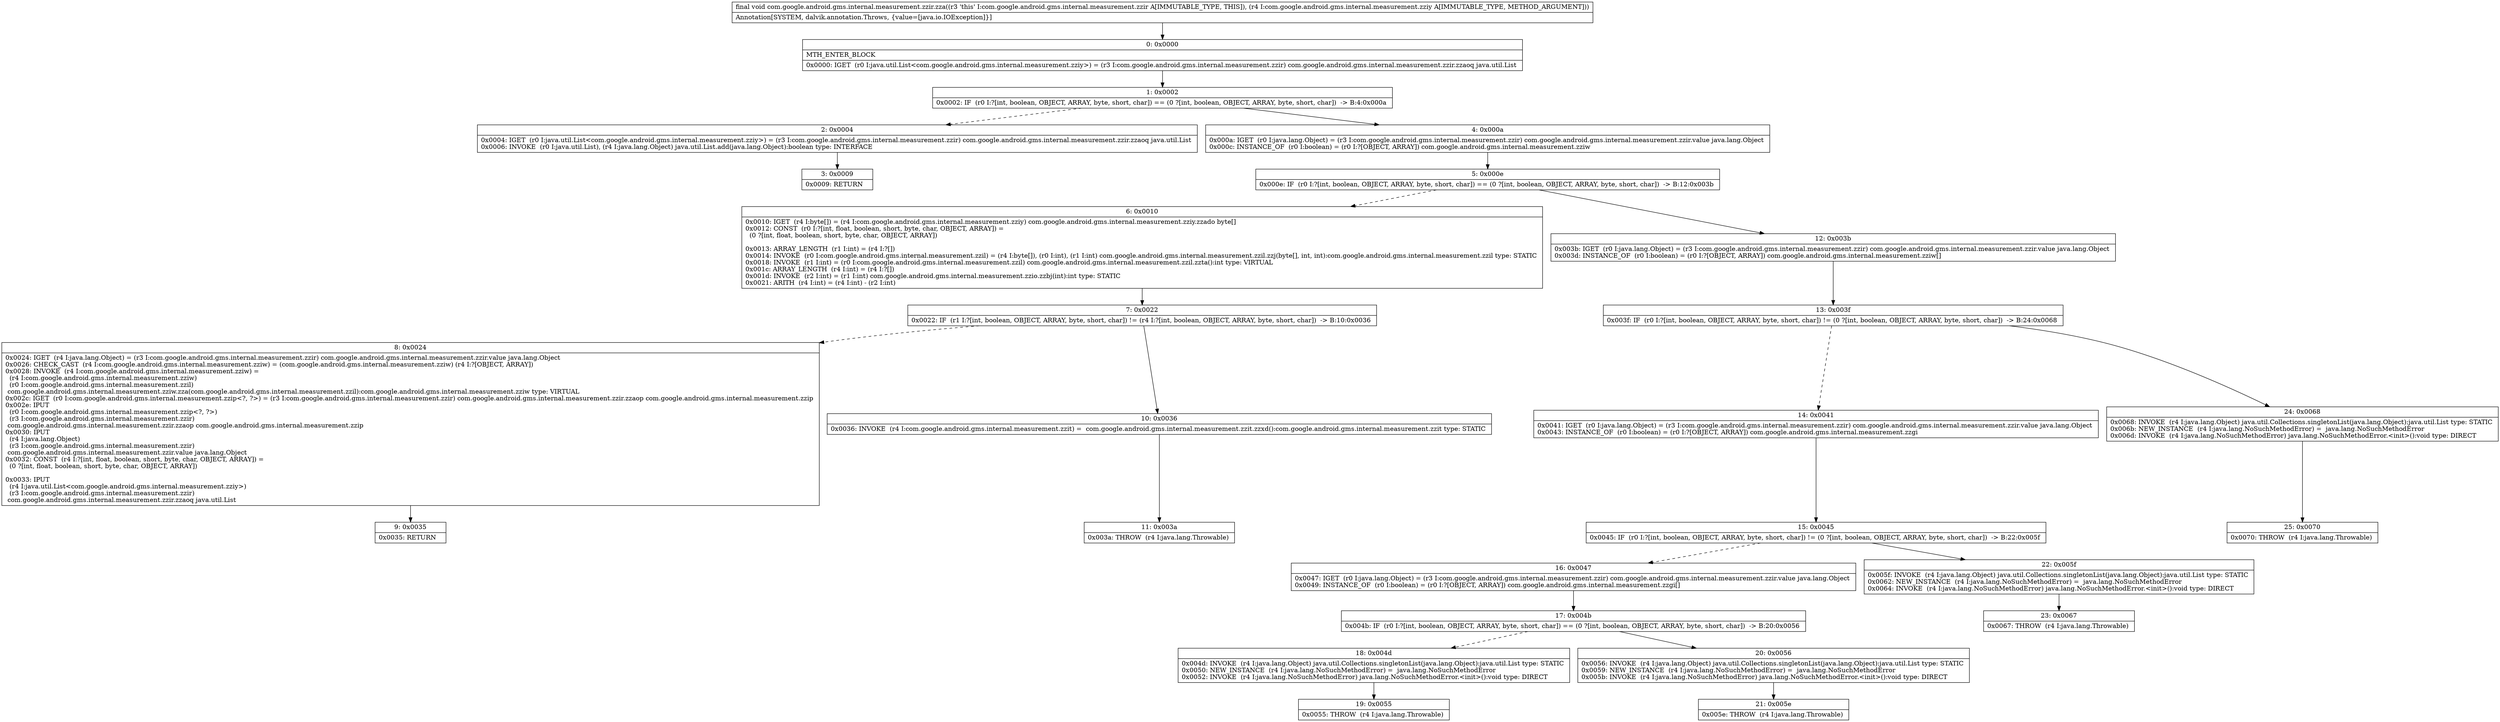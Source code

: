 digraph "CFG forcom.google.android.gms.internal.measurement.zzir.zza(Lcom\/google\/android\/gms\/internal\/measurement\/zziy;)V" {
Node_0 [shape=record,label="{0\:\ 0x0000|MTH_ENTER_BLOCK\l|0x0000: IGET  (r0 I:java.util.List\<com.google.android.gms.internal.measurement.zziy\>) = (r3 I:com.google.android.gms.internal.measurement.zzir) com.google.android.gms.internal.measurement.zzir.zzaoq java.util.List \l}"];
Node_1 [shape=record,label="{1\:\ 0x0002|0x0002: IF  (r0 I:?[int, boolean, OBJECT, ARRAY, byte, short, char]) == (0 ?[int, boolean, OBJECT, ARRAY, byte, short, char])  \-\> B:4:0x000a \l}"];
Node_2 [shape=record,label="{2\:\ 0x0004|0x0004: IGET  (r0 I:java.util.List\<com.google.android.gms.internal.measurement.zziy\>) = (r3 I:com.google.android.gms.internal.measurement.zzir) com.google.android.gms.internal.measurement.zzir.zzaoq java.util.List \l0x0006: INVOKE  (r0 I:java.util.List), (r4 I:java.lang.Object) java.util.List.add(java.lang.Object):boolean type: INTERFACE \l}"];
Node_3 [shape=record,label="{3\:\ 0x0009|0x0009: RETURN   \l}"];
Node_4 [shape=record,label="{4\:\ 0x000a|0x000a: IGET  (r0 I:java.lang.Object) = (r3 I:com.google.android.gms.internal.measurement.zzir) com.google.android.gms.internal.measurement.zzir.value java.lang.Object \l0x000c: INSTANCE_OF  (r0 I:boolean) = (r0 I:?[OBJECT, ARRAY]) com.google.android.gms.internal.measurement.zziw \l}"];
Node_5 [shape=record,label="{5\:\ 0x000e|0x000e: IF  (r0 I:?[int, boolean, OBJECT, ARRAY, byte, short, char]) == (0 ?[int, boolean, OBJECT, ARRAY, byte, short, char])  \-\> B:12:0x003b \l}"];
Node_6 [shape=record,label="{6\:\ 0x0010|0x0010: IGET  (r4 I:byte[]) = (r4 I:com.google.android.gms.internal.measurement.zziy) com.google.android.gms.internal.measurement.zziy.zzado byte[] \l0x0012: CONST  (r0 I:?[int, float, boolean, short, byte, char, OBJECT, ARRAY]) = \l  (0 ?[int, float, boolean, short, byte, char, OBJECT, ARRAY])\l \l0x0013: ARRAY_LENGTH  (r1 I:int) = (r4 I:?[]) \l0x0014: INVOKE  (r0 I:com.google.android.gms.internal.measurement.zzil) = (r4 I:byte[]), (r0 I:int), (r1 I:int) com.google.android.gms.internal.measurement.zzil.zzj(byte[], int, int):com.google.android.gms.internal.measurement.zzil type: STATIC \l0x0018: INVOKE  (r1 I:int) = (r0 I:com.google.android.gms.internal.measurement.zzil) com.google.android.gms.internal.measurement.zzil.zzta():int type: VIRTUAL \l0x001c: ARRAY_LENGTH  (r4 I:int) = (r4 I:?[]) \l0x001d: INVOKE  (r2 I:int) = (r1 I:int) com.google.android.gms.internal.measurement.zzio.zzbj(int):int type: STATIC \l0x0021: ARITH  (r4 I:int) = (r4 I:int) \- (r2 I:int) \l}"];
Node_7 [shape=record,label="{7\:\ 0x0022|0x0022: IF  (r1 I:?[int, boolean, OBJECT, ARRAY, byte, short, char]) != (r4 I:?[int, boolean, OBJECT, ARRAY, byte, short, char])  \-\> B:10:0x0036 \l}"];
Node_8 [shape=record,label="{8\:\ 0x0024|0x0024: IGET  (r4 I:java.lang.Object) = (r3 I:com.google.android.gms.internal.measurement.zzir) com.google.android.gms.internal.measurement.zzir.value java.lang.Object \l0x0026: CHECK_CAST  (r4 I:com.google.android.gms.internal.measurement.zziw) = (com.google.android.gms.internal.measurement.zziw) (r4 I:?[OBJECT, ARRAY]) \l0x0028: INVOKE  (r4 I:com.google.android.gms.internal.measurement.zziw) = \l  (r4 I:com.google.android.gms.internal.measurement.zziw)\l  (r0 I:com.google.android.gms.internal.measurement.zzil)\l com.google.android.gms.internal.measurement.zziw.zza(com.google.android.gms.internal.measurement.zzil):com.google.android.gms.internal.measurement.zziw type: VIRTUAL \l0x002c: IGET  (r0 I:com.google.android.gms.internal.measurement.zzip\<?, ?\>) = (r3 I:com.google.android.gms.internal.measurement.zzir) com.google.android.gms.internal.measurement.zzir.zzaop com.google.android.gms.internal.measurement.zzip \l0x002e: IPUT  \l  (r0 I:com.google.android.gms.internal.measurement.zzip\<?, ?\>)\l  (r3 I:com.google.android.gms.internal.measurement.zzir)\l com.google.android.gms.internal.measurement.zzir.zzaop com.google.android.gms.internal.measurement.zzip \l0x0030: IPUT  \l  (r4 I:java.lang.Object)\l  (r3 I:com.google.android.gms.internal.measurement.zzir)\l com.google.android.gms.internal.measurement.zzir.value java.lang.Object \l0x0032: CONST  (r4 I:?[int, float, boolean, short, byte, char, OBJECT, ARRAY]) = \l  (0 ?[int, float, boolean, short, byte, char, OBJECT, ARRAY])\l \l0x0033: IPUT  \l  (r4 I:java.util.List\<com.google.android.gms.internal.measurement.zziy\>)\l  (r3 I:com.google.android.gms.internal.measurement.zzir)\l com.google.android.gms.internal.measurement.zzir.zzaoq java.util.List \l}"];
Node_9 [shape=record,label="{9\:\ 0x0035|0x0035: RETURN   \l}"];
Node_10 [shape=record,label="{10\:\ 0x0036|0x0036: INVOKE  (r4 I:com.google.android.gms.internal.measurement.zzit) =  com.google.android.gms.internal.measurement.zzit.zzxd():com.google.android.gms.internal.measurement.zzit type: STATIC \l}"];
Node_11 [shape=record,label="{11\:\ 0x003a|0x003a: THROW  (r4 I:java.lang.Throwable) \l}"];
Node_12 [shape=record,label="{12\:\ 0x003b|0x003b: IGET  (r0 I:java.lang.Object) = (r3 I:com.google.android.gms.internal.measurement.zzir) com.google.android.gms.internal.measurement.zzir.value java.lang.Object \l0x003d: INSTANCE_OF  (r0 I:boolean) = (r0 I:?[OBJECT, ARRAY]) com.google.android.gms.internal.measurement.zziw[] \l}"];
Node_13 [shape=record,label="{13\:\ 0x003f|0x003f: IF  (r0 I:?[int, boolean, OBJECT, ARRAY, byte, short, char]) != (0 ?[int, boolean, OBJECT, ARRAY, byte, short, char])  \-\> B:24:0x0068 \l}"];
Node_14 [shape=record,label="{14\:\ 0x0041|0x0041: IGET  (r0 I:java.lang.Object) = (r3 I:com.google.android.gms.internal.measurement.zzir) com.google.android.gms.internal.measurement.zzir.value java.lang.Object \l0x0043: INSTANCE_OF  (r0 I:boolean) = (r0 I:?[OBJECT, ARRAY]) com.google.android.gms.internal.measurement.zzgi \l}"];
Node_15 [shape=record,label="{15\:\ 0x0045|0x0045: IF  (r0 I:?[int, boolean, OBJECT, ARRAY, byte, short, char]) != (0 ?[int, boolean, OBJECT, ARRAY, byte, short, char])  \-\> B:22:0x005f \l}"];
Node_16 [shape=record,label="{16\:\ 0x0047|0x0047: IGET  (r0 I:java.lang.Object) = (r3 I:com.google.android.gms.internal.measurement.zzir) com.google.android.gms.internal.measurement.zzir.value java.lang.Object \l0x0049: INSTANCE_OF  (r0 I:boolean) = (r0 I:?[OBJECT, ARRAY]) com.google.android.gms.internal.measurement.zzgi[] \l}"];
Node_17 [shape=record,label="{17\:\ 0x004b|0x004b: IF  (r0 I:?[int, boolean, OBJECT, ARRAY, byte, short, char]) == (0 ?[int, boolean, OBJECT, ARRAY, byte, short, char])  \-\> B:20:0x0056 \l}"];
Node_18 [shape=record,label="{18\:\ 0x004d|0x004d: INVOKE  (r4 I:java.lang.Object) java.util.Collections.singletonList(java.lang.Object):java.util.List type: STATIC \l0x0050: NEW_INSTANCE  (r4 I:java.lang.NoSuchMethodError) =  java.lang.NoSuchMethodError \l0x0052: INVOKE  (r4 I:java.lang.NoSuchMethodError) java.lang.NoSuchMethodError.\<init\>():void type: DIRECT \l}"];
Node_19 [shape=record,label="{19\:\ 0x0055|0x0055: THROW  (r4 I:java.lang.Throwable) \l}"];
Node_20 [shape=record,label="{20\:\ 0x0056|0x0056: INVOKE  (r4 I:java.lang.Object) java.util.Collections.singletonList(java.lang.Object):java.util.List type: STATIC \l0x0059: NEW_INSTANCE  (r4 I:java.lang.NoSuchMethodError) =  java.lang.NoSuchMethodError \l0x005b: INVOKE  (r4 I:java.lang.NoSuchMethodError) java.lang.NoSuchMethodError.\<init\>():void type: DIRECT \l}"];
Node_21 [shape=record,label="{21\:\ 0x005e|0x005e: THROW  (r4 I:java.lang.Throwable) \l}"];
Node_22 [shape=record,label="{22\:\ 0x005f|0x005f: INVOKE  (r4 I:java.lang.Object) java.util.Collections.singletonList(java.lang.Object):java.util.List type: STATIC \l0x0062: NEW_INSTANCE  (r4 I:java.lang.NoSuchMethodError) =  java.lang.NoSuchMethodError \l0x0064: INVOKE  (r4 I:java.lang.NoSuchMethodError) java.lang.NoSuchMethodError.\<init\>():void type: DIRECT \l}"];
Node_23 [shape=record,label="{23\:\ 0x0067|0x0067: THROW  (r4 I:java.lang.Throwable) \l}"];
Node_24 [shape=record,label="{24\:\ 0x0068|0x0068: INVOKE  (r4 I:java.lang.Object) java.util.Collections.singletonList(java.lang.Object):java.util.List type: STATIC \l0x006b: NEW_INSTANCE  (r4 I:java.lang.NoSuchMethodError) =  java.lang.NoSuchMethodError \l0x006d: INVOKE  (r4 I:java.lang.NoSuchMethodError) java.lang.NoSuchMethodError.\<init\>():void type: DIRECT \l}"];
Node_25 [shape=record,label="{25\:\ 0x0070|0x0070: THROW  (r4 I:java.lang.Throwable) \l}"];
MethodNode[shape=record,label="{final void com.google.android.gms.internal.measurement.zzir.zza((r3 'this' I:com.google.android.gms.internal.measurement.zzir A[IMMUTABLE_TYPE, THIS]), (r4 I:com.google.android.gms.internal.measurement.zziy A[IMMUTABLE_TYPE, METHOD_ARGUMENT]))  | Annotation[SYSTEM, dalvik.annotation.Throws, \{value=[java.io.IOException]\}]\l}"];
MethodNode -> Node_0;
Node_0 -> Node_1;
Node_1 -> Node_2[style=dashed];
Node_1 -> Node_4;
Node_2 -> Node_3;
Node_4 -> Node_5;
Node_5 -> Node_6[style=dashed];
Node_5 -> Node_12;
Node_6 -> Node_7;
Node_7 -> Node_8[style=dashed];
Node_7 -> Node_10;
Node_8 -> Node_9;
Node_10 -> Node_11;
Node_12 -> Node_13;
Node_13 -> Node_14[style=dashed];
Node_13 -> Node_24;
Node_14 -> Node_15;
Node_15 -> Node_16[style=dashed];
Node_15 -> Node_22;
Node_16 -> Node_17;
Node_17 -> Node_18[style=dashed];
Node_17 -> Node_20;
Node_18 -> Node_19;
Node_20 -> Node_21;
Node_22 -> Node_23;
Node_24 -> Node_25;
}

